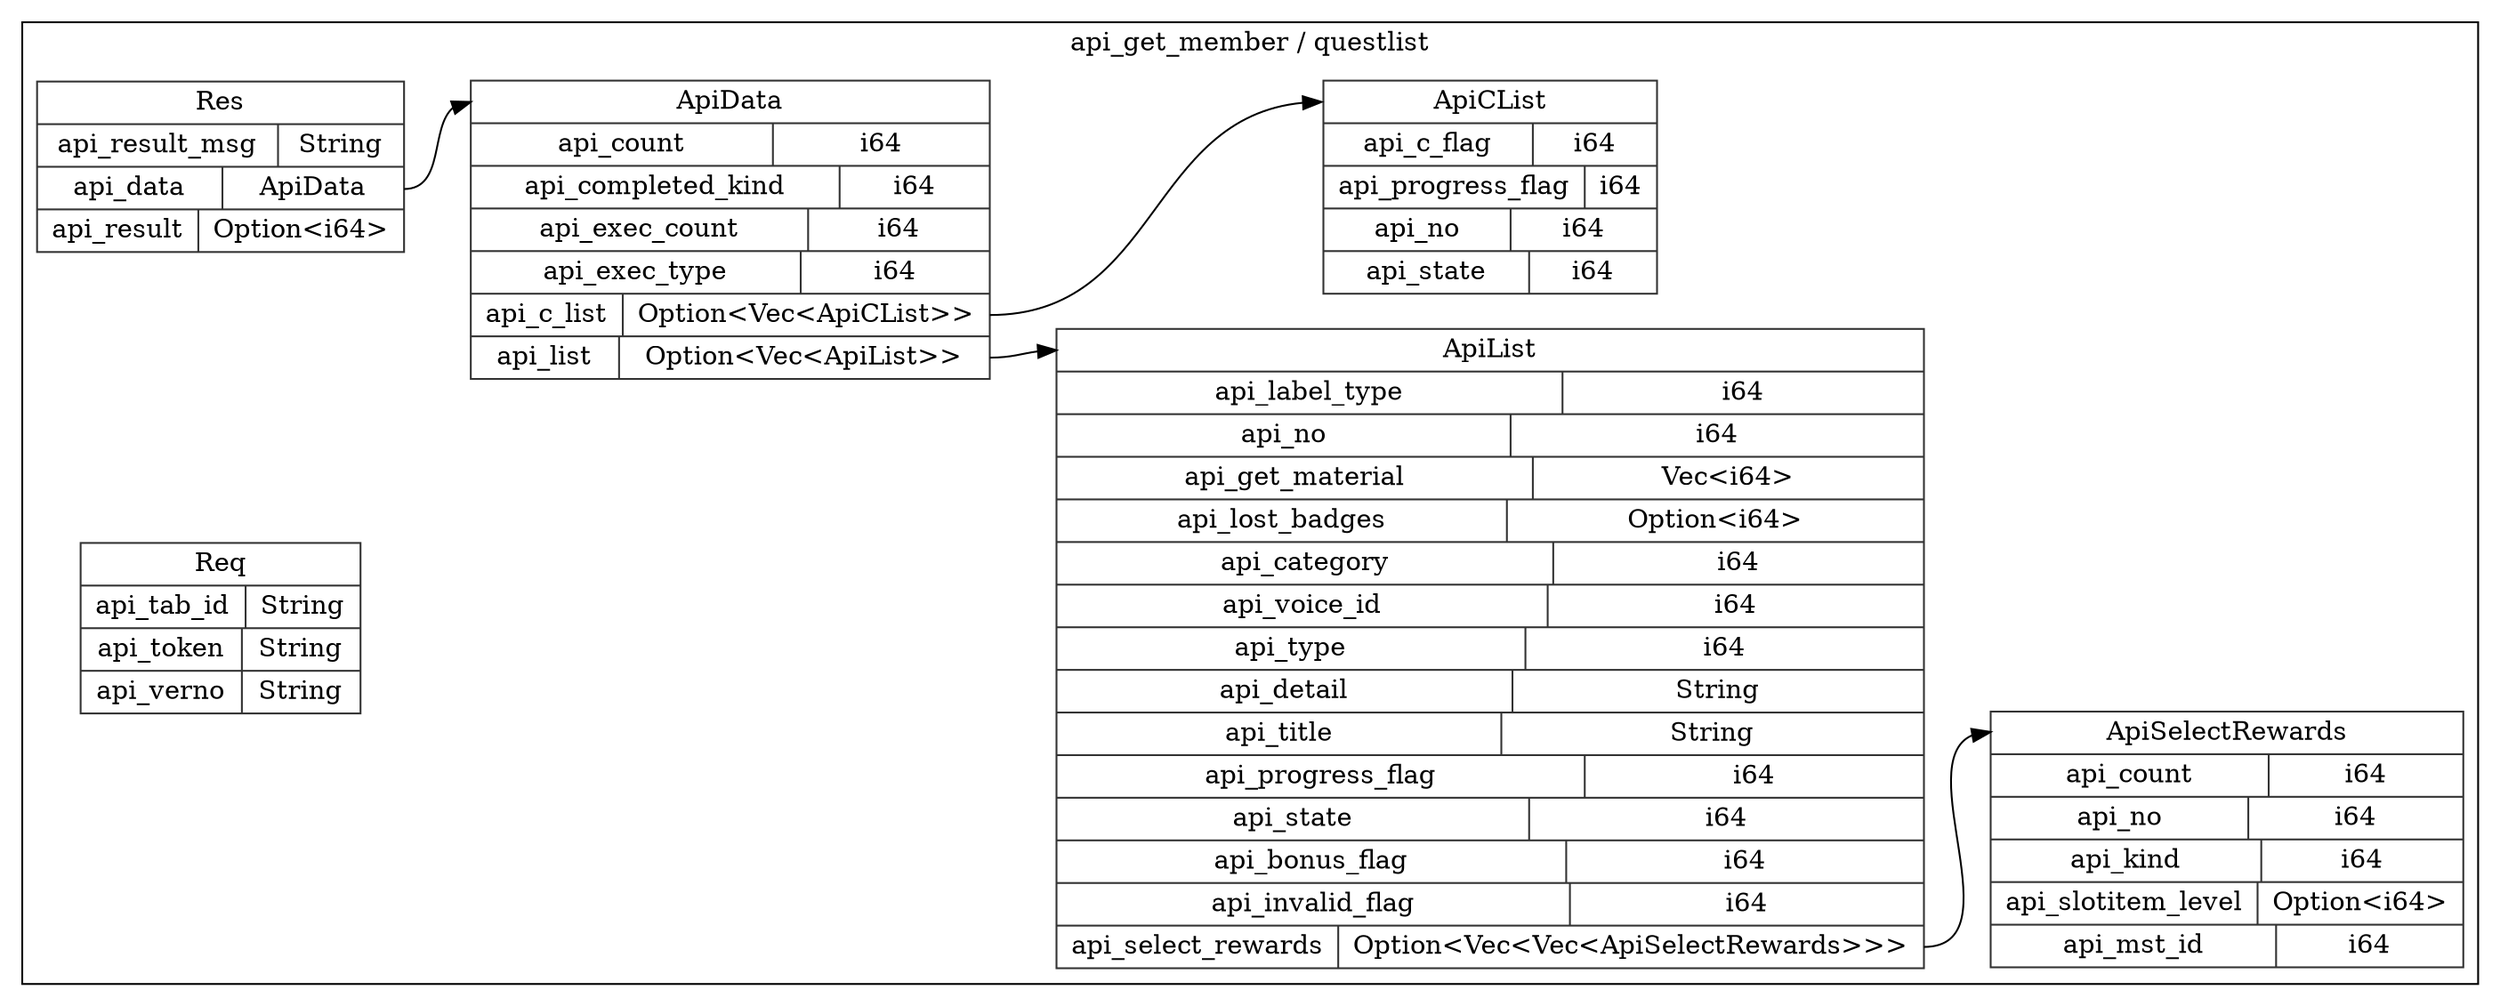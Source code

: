 digraph {
  rankdir=LR;
  subgraph cluster_0 {
    label="api_get_member / questlist";
    node [style="filled", color=white, style="solid", color=gray20];
    api_get_member__questlist__ApiList [label="<ApiList> ApiList  | { api_label_type | <api_label_type> i64 } | { api_no | <api_no> i64 } | { api_get_material | <api_get_material> Vec\<i64\> } | { api_lost_badges | <api_lost_badges> Option\<i64\> } | { api_category | <api_category> i64 } | { api_voice_id | <api_voice_id> i64 } | { api_type | <api_type> i64 } | { api_detail | <api_detail> String } | { api_title | <api_title> String } | { api_progress_flag | <api_progress_flag> i64 } | { api_state | <api_state> i64 } | { api_bonus_flag | <api_bonus_flag> i64 } | { api_invalid_flag | <api_invalid_flag> i64 } | { api_select_rewards | <api_select_rewards> Option\<Vec\<Vec\<ApiSelectRewards\>\>\> }", shape=record];
    api_get_member__questlist__ApiSelectRewards;
    api_get_member__questlist__ApiList:api_select_rewards:e -> api_get_member__questlist__ApiSelectRewards:ApiSelectRewards:w;
    api_get_member__questlist__Res [label="<Res> Res  | { api_result_msg | <api_result_msg> String } | { api_data | <api_data> ApiData } | { api_result | <api_result> Option\<i64\> }", shape=record];
    api_get_member__questlist__ApiData;
    api_get_member__questlist__Res:api_data:e -> api_get_member__questlist__ApiData:ApiData:w;
    api_get_member__questlist__ApiCList [label="<ApiCList> ApiCList  | { api_c_flag | <api_c_flag> i64 } | { api_progress_flag | <api_progress_flag> i64 } | { api_no | <api_no> i64 } | { api_state | <api_state> i64 }", shape=record];
    api_get_member__questlist__ApiData [label="<ApiData> ApiData  | { api_count | <api_count> i64 } | { api_completed_kind | <api_completed_kind> i64 } | { api_exec_count | <api_exec_count> i64 } | { api_exec_type | <api_exec_type> i64 } | { api_c_list | <api_c_list> Option\<Vec\<ApiCList\>\> } | { api_list | <api_list> Option\<Vec\<ApiList\>\> }", shape=record];
    api_get_member__questlist__ApiData:api_c_list:e -> api_get_member__questlist__ApiCList:ApiCList:w;
    api_get_member__questlist__ApiData:api_list:e -> api_get_member__questlist__ApiList:ApiList:w;
    api_get_member__questlist__Req [label="<Req> Req  | { api_tab_id | <api_tab_id> String } | { api_token | <api_token> String } | { api_verno | <api_verno> String }", shape=record];
    api_get_member__questlist__ApiSelectRewards [label="<ApiSelectRewards> ApiSelectRewards  | { api_count | <api_count> i64 } | { api_no | <api_no> i64 } | { api_kind | <api_kind> i64 } | { api_slotitem_level | <api_slotitem_level> Option\<i64\> } | { api_mst_id | <api_mst_id> i64 }", shape=record];
  }
}
